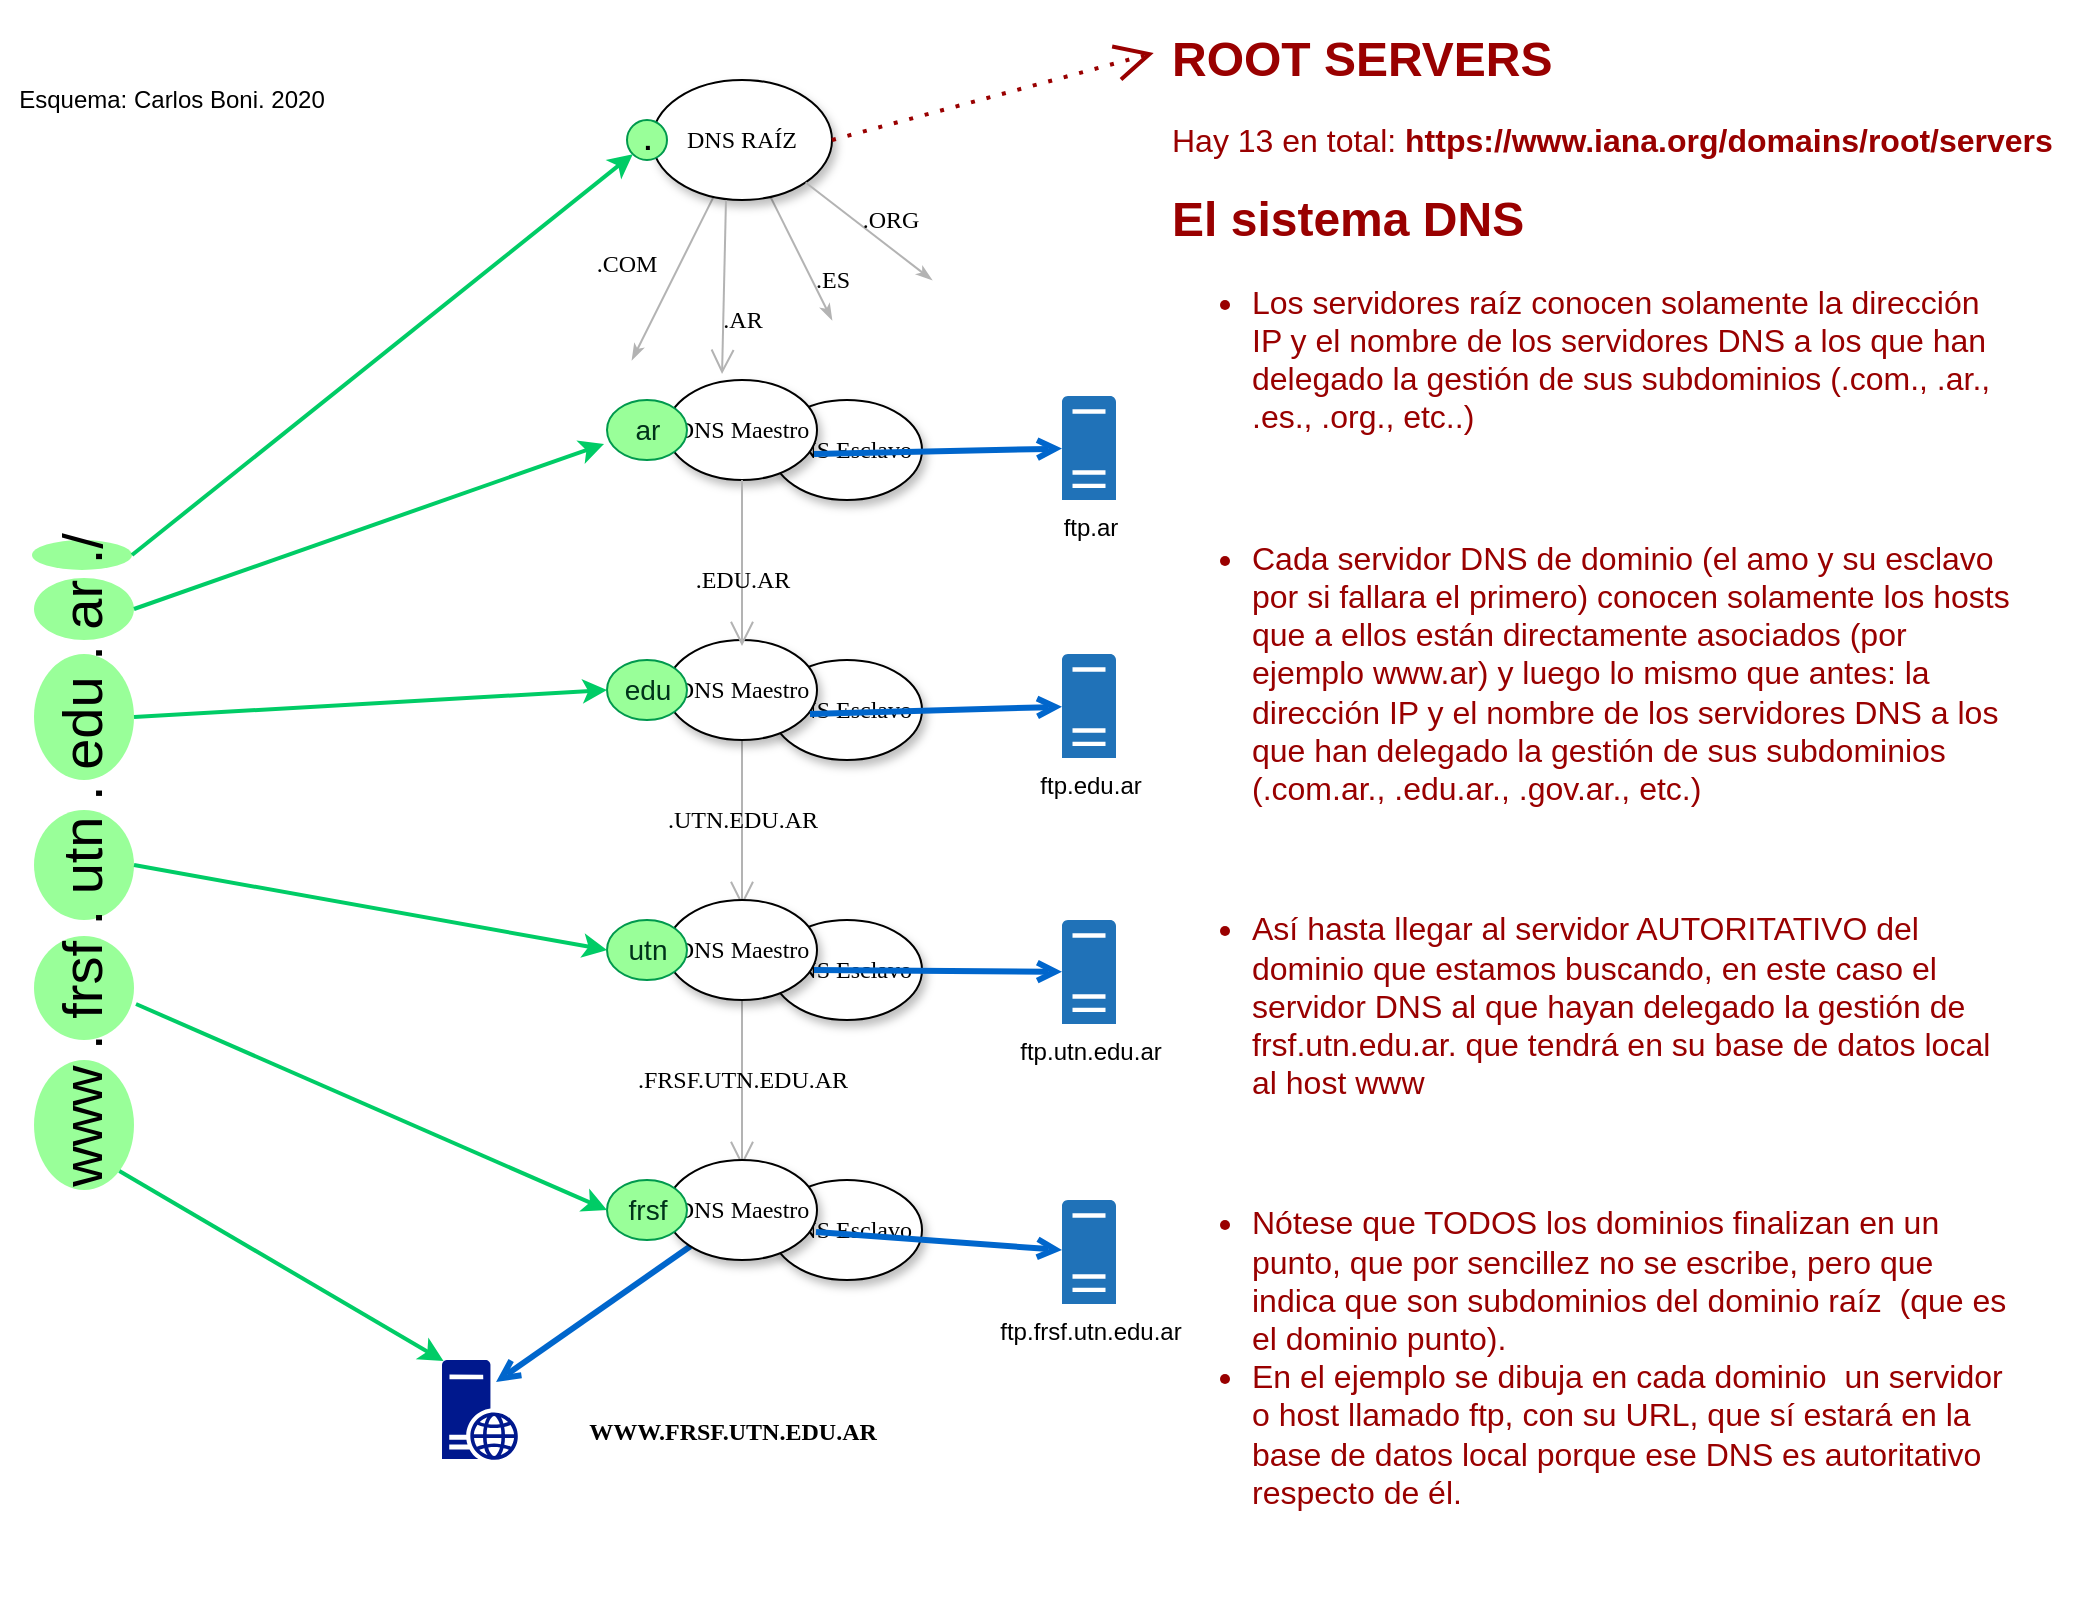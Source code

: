<mxfile version="13.9.9" type="device"><diagram name="Page-1" id="42789a77-a242-8287-6e28-9cd8cfd52e62"><mxGraphModel dx="1086" dy="806" grid="1" gridSize="10" guides="1" tooltips="1" connect="1" arrows="1" fold="1" page="1" pageScale="1" pageWidth="1100" pageHeight="850" background="#ffffff" math="0" shadow="0"><root><mxCell id="0"/><mxCell id="1" parent="0"/><mxCell id="4hHfV5jHh5-MDr5r8shF-9" value="" style="ellipse;whiteSpace=wrap;html=1;fontColor=#990000;fillColor=#99FF99;strokeColor=none;" parent="1" vertex="1"><mxGeometry x="56" y="530" width="50" height="65" as="geometry"/></mxCell><mxCell id="4hHfV5jHh5-MDr5r8shF-8" value="" style="ellipse;whiteSpace=wrap;html=1;fontColor=#990000;fillColor=#99FF99;strokeColor=none;" parent="1" vertex="1"><mxGeometry x="56" y="405" width="50" height="55" as="geometry"/></mxCell><mxCell id="4hHfV5jHh5-MDr5r8shF-7" value="" style="ellipse;whiteSpace=wrap;html=1;fontColor=#990000;fillColor=#99FF99;strokeColor=none;" parent="1" vertex="1"><mxGeometry x="56" y="327" width="50" height="63" as="geometry"/></mxCell><mxCell id="4hHfV5jHh5-MDr5r8shF-6" value="" style="ellipse;whiteSpace=wrap;html=1;fontColor=#990000;fillColor=#99FF99;strokeColor=none;" parent="1" vertex="1"><mxGeometry x="56" y="289" width="50" height="31" as="geometry"/></mxCell><mxCell id="4hHfV5jHh5-MDr5r8shF-1" value="&lt;span&gt;DNS Esclavo&lt;/span&gt;" style="ellipse;whiteSpace=wrap;html=1;rounded=0;shadow=1;comic=0;labelBackgroundColor=none;strokeWidth=1;fontFamily=Verdana;fontSize=12;align=center;" parent="1" vertex="1"><mxGeometry x="425" y="200" width="75" height="50" as="geometry"/></mxCell><mxCell id="1ea317790d2ca983-13" value=".COM" style="edgeStyle=none;rounded=1;html=1;labelBackgroundColor=none;startArrow=none;startFill=0;startSize=5;endArrow=classicThin;endFill=1;endSize=5;jettySize=auto;orthogonalLoop=1;strokeColor=#B3B3B3;strokeWidth=1;fontFamily=Verdana;fontSize=12" parent="1" source="1ea317790d2ca983-1" edge="1"><mxGeometry x="0.086" y="-24" relative="1" as="geometry"><mxPoint x="355" y="180" as="targetPoint"/><mxPoint as="offset"/></mxGeometry></mxCell><mxCell id="1ea317790d2ca983-14" value=".ES" style="edgeStyle=none;rounded=1;html=1;labelBackgroundColor=none;startArrow=none;startFill=0;startSize=5;endArrow=classicThin;endFill=1;endSize=5;jettySize=auto;orthogonalLoop=1;strokeColor=#B3B3B3;strokeWidth=1;fontFamily=Verdana;fontSize=12" parent="1" source="1ea317790d2ca983-1" edge="1"><mxGeometry x="0.48" y="9" relative="1" as="geometry"><mxPoint x="455" y="160" as="targetPoint"/><mxPoint as="offset"/></mxGeometry></mxCell><mxCell id="1ea317790d2ca983-1" value="&lt;span&gt;DNS RAÍZ&lt;/span&gt;" style="ellipse;whiteSpace=wrap;html=1;rounded=0;shadow=1;comic=0;labelBackgroundColor=none;strokeWidth=1;fontFamily=Verdana;fontSize=12;align=center;" parent="1" vertex="1"><mxGeometry x="365" y="40" width="90" height="60" as="geometry"/></mxCell><mxCell id="1ea317790d2ca983-2" value="&lt;span&gt;DNS Maestro&lt;/span&gt;" style="ellipse;whiteSpace=wrap;html=1;rounded=0;shadow=1;comic=0;labelBackgroundColor=none;strokeWidth=1;fontFamily=Verdana;fontSize=12;align=center;" parent="1" vertex="1"><mxGeometry x="372.5" y="190" width="75" height="50" as="geometry"/></mxCell><mxCell id="4hHfV5jHh5-MDr5r8shF-2" value=".AR" style="edgeStyle=none;rounded=1;html=1;labelBackgroundColor=none;startArrow=none;startFill=0;startSize=5;endArrow=open;endFill=0;endSize=10;jettySize=auto;orthogonalLoop=1;strokeColor=#B3B3B3;strokeWidth=1;fontFamily=Verdana;fontSize=12;exitX=0.411;exitY=1;exitDx=0;exitDy=0;exitPerimeter=0;entryX=0.367;entryY=-0.06;entryDx=0;entryDy=0;entryPerimeter=0;" parent="1" source="1ea317790d2ca983-1" target="1ea317790d2ca983-2" edge="1"><mxGeometry x="0.374" y="9" relative="1" as="geometry"><mxPoint x="382.01" y="136.08" as="sourcePoint"/><mxPoint x="204.119" y="211.559" as="targetPoint"/><mxPoint as="offset"/></mxGeometry></mxCell><mxCell id="4hHfV5jHh5-MDr5r8shF-3" value="&lt;h1&gt;&lt;span&gt;ROOT SERVERS&lt;/span&gt;&lt;/h1&gt;&lt;h1 style=&quot;font-size: 16px&quot;&gt;&lt;font style=&quot;font-size: 16px&quot;&gt;&lt;span style=&quot;font-weight: normal&quot;&gt;Hay 13 en total:&amp;nbsp;&lt;/span&gt;&lt;/font&gt;https://www.iana.org/domains/root/servers&lt;/h1&gt;" style="text;html=1;strokeColor=none;fillColor=none;spacing=5;spacingTop=-20;whiteSpace=wrap;overflow=hidden;rounded=0;fontColor=#990000;" parent="1" vertex="1"><mxGeometry x="620" y="10" width="460" height="90" as="geometry"/></mxCell><mxCell id="4hHfV5jHh5-MDr5r8shF-4" value="" style="endArrow=open;dashed=1;html=1;dashPattern=1 3;strokeWidth=2;entryX=-0.009;entryY=0.183;entryDx=0;entryDy=0;entryPerimeter=0;exitX=1;exitY=0.5;exitDx=0;exitDy=0;endFill=0;endSize=15;strokeColor=#990000;" parent="1" source="1ea317790d2ca983-1" target="4hHfV5jHh5-MDr5r8shF-3" edge="1"><mxGeometry width="50" height="50" relative="1" as="geometry"><mxPoint x="520" y="430" as="sourcePoint"/><mxPoint x="570" y="380" as="targetPoint"/></mxGeometry></mxCell><mxCell id="4hHfV5jHh5-MDr5r8shF-11" value="" style="ellipse;whiteSpace=wrap;html=1;fontColor=#990000;fillColor=#99FF99;strokeColor=none;" parent="1" vertex="1"><mxGeometry x="55" y="270" width="50" height="15" as="geometry"/></mxCell><mxCell id="4hHfV5jHh5-MDr5r8shF-12" value="" style="ellipse;whiteSpace=wrap;html=1;fontColor=#990000;fillColor=#99FF99;strokeColor=none;" parent="1" vertex="1"><mxGeometry x="56" y="468" width="50" height="52" as="geometry"/></mxCell><mxCell id="4hHfV5jHh5-MDr5r8shF-13" value=".ORG" style="edgeStyle=none;rounded=1;html=1;labelBackgroundColor=none;startArrow=none;startFill=0;startSize=5;endArrow=classicThin;endFill=1;endSize=5;jettySize=auto;orthogonalLoop=1;strokeColor=#B3B3B3;strokeWidth=1;fontFamily=Verdana;fontSize=12;exitX=1;exitY=1;exitDx=0;exitDy=0;" parent="1" source="1ea317790d2ca983-1" edge="1"><mxGeometry x="0.144" y="12" relative="1" as="geometry"><mxPoint x="434.23" y="108.46" as="sourcePoint"/><mxPoint x="505" y="140" as="targetPoint"/><mxPoint x="-1" as="offset"/></mxGeometry></mxCell><mxCell id="4hHfV5jHh5-MDr5r8shF-19" value="&lt;font style=&quot;font-size: 14px&quot; color=&quot;#00331a&quot;&gt;ar&lt;/font&gt;" style="ellipse;whiteSpace=wrap;html=1;fillColor=#99FF99;fontColor=#990000;strokeColor=#00994D;" parent="1" vertex="1"><mxGeometry x="342.5" y="200" width="40" height="30" as="geometry"/></mxCell><mxCell id="4hHfV5jHh5-MDr5r8shF-20" value="&lt;b&gt;&lt;font color=&quot;#000000&quot; style=&quot;font-size: 14px&quot;&gt;.&lt;/font&gt;&lt;/b&gt;" style="ellipse;whiteSpace=wrap;html=1;fillColor=#99FF99;fontColor=#990000;strokeColor=#00994D;" parent="1" vertex="1"><mxGeometry x="352.5" y="60" width="20" height="20" as="geometry"/></mxCell><mxCell id="4hHfV5jHh5-MDr5r8shF-24" value="&lt;span&gt;DNS Esclavo&lt;/span&gt;" style="ellipse;whiteSpace=wrap;html=1;rounded=0;shadow=1;comic=0;labelBackgroundColor=none;strokeWidth=1;fontFamily=Verdana;fontSize=12;align=center;" parent="1" vertex="1"><mxGeometry x="425" y="330" width="75" height="50" as="geometry"/></mxCell><mxCell id="4hHfV5jHh5-MDr5r8shF-25" value=".UTN.EDU.AR" style="edgeStyle=none;rounded=1;html=1;labelBackgroundColor=none;startArrow=none;startFill=0;startSize=5;endArrow=open;endFill=0;endSize=10;jettySize=auto;orthogonalLoop=1;strokeColor=#B3B3B3;strokeWidth=1;fontFamily=Verdana;fontSize=12" parent="1" source="4hHfV5jHh5-MDr5r8shF-26" edge="1"><mxGeometry x="-0.036" relative="1" as="geometry"><mxPoint x="410" y="453" as="targetPoint"/><mxPoint as="offset"/></mxGeometry></mxCell><mxCell id="4hHfV5jHh5-MDr5r8shF-26" value="&lt;span&gt;DNS Maestro&lt;/span&gt;" style="ellipse;whiteSpace=wrap;html=1;rounded=0;shadow=1;comic=0;labelBackgroundColor=none;strokeWidth=1;fontFamily=Verdana;fontSize=12;align=center;" parent="1" vertex="1"><mxGeometry x="372.5" y="320" width="75" height="50" as="geometry"/></mxCell><mxCell id="4hHfV5jHh5-MDr5r8shF-27" value="&lt;font style=&quot;font-size: 14px&quot; color=&quot;#00331a&quot;&gt;edu&lt;/font&gt;" style="ellipse;whiteSpace=wrap;html=1;fillColor=#99FF99;fontColor=#990000;strokeColor=#00994D;" parent="1" vertex="1"><mxGeometry x="342.5" y="330" width="40" height="30" as="geometry"/></mxCell><mxCell id="4hHfV5jHh5-MDr5r8shF-28" value="&lt;span&gt;DNS Esclavo&lt;/span&gt;" style="ellipse;whiteSpace=wrap;html=1;rounded=0;shadow=1;comic=0;labelBackgroundColor=none;strokeWidth=1;fontFamily=Verdana;fontSize=12;align=center;" parent="1" vertex="1"><mxGeometry x="425" y="460" width="75" height="50" as="geometry"/></mxCell><mxCell id="4hHfV5jHh5-MDr5r8shF-29" value=".FRSF.UTN.EDU.AR" style="edgeStyle=none;rounded=1;html=1;labelBackgroundColor=none;startArrow=none;startFill=0;startSize=5;endArrow=open;endFill=0;endSize=10;jettySize=auto;orthogonalLoop=1;strokeColor=#B3B3B3;strokeWidth=1;fontFamily=Verdana;fontSize=12" parent="1" source="4hHfV5jHh5-MDr5r8shF-30" edge="1"><mxGeometry x="-0.036" relative="1" as="geometry"><mxPoint x="410" y="583" as="targetPoint"/><mxPoint as="offset"/></mxGeometry></mxCell><mxCell id="4hHfV5jHh5-MDr5r8shF-30" value="&lt;span&gt;DNS Maestro&lt;/span&gt;" style="ellipse;whiteSpace=wrap;html=1;rounded=0;shadow=1;comic=0;labelBackgroundColor=none;strokeWidth=1;fontFamily=Verdana;fontSize=12;align=center;" parent="1" vertex="1"><mxGeometry x="372.5" y="450" width="75" height="50" as="geometry"/></mxCell><mxCell id="4hHfV5jHh5-MDr5r8shF-31" value="&lt;font style=&quot;font-size: 14px&quot; color=&quot;#00331a&quot;&gt;utn&lt;/font&gt;" style="ellipse;whiteSpace=wrap;html=1;fillColor=#99FF99;fontColor=#990000;strokeColor=#00994D;" parent="1" vertex="1"><mxGeometry x="342.5" y="460" width="40" height="30" as="geometry"/></mxCell><mxCell id="4hHfV5jHh5-MDr5r8shF-32" value="&lt;span&gt;DNS Esclavo&lt;/span&gt;" style="ellipse;whiteSpace=wrap;html=1;rounded=0;shadow=1;comic=0;labelBackgroundColor=none;strokeWidth=1;fontFamily=Verdana;fontSize=12;align=center;" parent="1" vertex="1"><mxGeometry x="425" y="590" width="75" height="50" as="geometry"/></mxCell><mxCell id="4hHfV5jHh5-MDr5r8shF-33" value="&lt;b&gt;WWW.FRSF.UTN.EDU.AR&lt;/b&gt;" style="edgeStyle=none;rounded=1;html=1;labelBackgroundColor=none;startArrow=none;startFill=0;startSize=5;endArrow=open;endFill=0;endSize=6;jettySize=auto;orthogonalLoop=1;strokeWidth=3;fontFamily=Verdana;fontSize=12;entryX=0.711;entryY=0.22;entryDx=0;entryDy=0;entryPerimeter=0;strokeColor=#0066CC;" parent="1" source="4hHfV5jHh5-MDr5r8shF-34" target="4hHfV5jHh5-MDr5r8shF-36" edge="1"><mxGeometry x="-0.402" y="87" relative="1" as="geometry"><mxPoint x="625" y="610" as="targetPoint"/><mxPoint y="1" as="offset"/></mxGeometry></mxCell><mxCell id="4hHfV5jHh5-MDr5r8shF-34" value="&lt;span&gt;DNS Maestro&lt;/span&gt;" style="ellipse;whiteSpace=wrap;html=1;rounded=0;shadow=1;comic=0;labelBackgroundColor=none;strokeWidth=1;fontFamily=Verdana;fontSize=12;align=center;" parent="1" vertex="1"><mxGeometry x="372.5" y="580" width="75" height="50" as="geometry"/></mxCell><mxCell id="4hHfV5jHh5-MDr5r8shF-35" value="&lt;font style=&quot;font-size: 14px&quot; color=&quot;#00331a&quot;&gt;frsf&lt;/font&gt;" style="ellipse;whiteSpace=wrap;html=1;fillColor=#99FF99;fontColor=#990000;strokeColor=#00994D;" parent="1" vertex="1"><mxGeometry x="342.5" y="590" width="40" height="30" as="geometry"/></mxCell><mxCell id="4hHfV5jHh5-MDr5r8shF-36" value="" style="aspect=fixed;pointerEvents=1;shadow=0;dashed=0;html=1;strokeColor=none;labelPosition=center;verticalLabelPosition=bottom;verticalAlign=top;align=center;fillColor=#00188D;shape=mxgraph.mscae.enterprise.web_server;fontColor=#990000;" parent="1" vertex="1"><mxGeometry x="260" y="680" width="38" height="50" as="geometry"/></mxCell><mxCell id="4hHfV5jHh5-MDr5r8shF-37" value="" style="endArrow=classic;html=1;fontColor=#990000;exitX=1;exitY=0.5;exitDx=0;exitDy=0;entryX=0;entryY=1;entryDx=0;entryDy=0;strokeWidth=2;strokeColor=#00CC66;" parent="1" source="4hHfV5jHh5-MDr5r8shF-11" target="4hHfV5jHh5-MDr5r8shF-20" edge="1"><mxGeometry width="50" height="50" relative="1" as="geometry"><mxPoint x="435" y="400" as="sourcePoint"/><mxPoint x="485" y="350" as="targetPoint"/></mxGeometry></mxCell><mxCell id="4hHfV5jHh5-MDr5r8shF-38" value="" style="endArrow=classic;html=1;fontColor=#990000;exitX=1;exitY=0.5;exitDx=0;exitDy=0;entryX=-0.037;entryY=0.733;entryDx=0;entryDy=0;strokeWidth=2;strokeColor=#00CC66;entryPerimeter=0;" parent="1" source="4hHfV5jHh5-MDr5r8shF-6" target="4hHfV5jHh5-MDr5r8shF-19" edge="1"><mxGeometry width="50" height="50" relative="1" as="geometry"><mxPoint x="115" y="287.5" as="sourcePoint"/><mxPoint x="365.429" y="87.071" as="targetPoint"/></mxGeometry></mxCell><mxCell id="4hHfV5jHh5-MDr5r8shF-39" value="" style="endArrow=classic;html=1;fontColor=#990000;exitX=1;exitY=0.5;exitDx=0;exitDy=0;entryX=0;entryY=0.5;entryDx=0;entryDy=0;strokeWidth=2;strokeColor=#00CC66;" parent="1" source="4hHfV5jHh5-MDr5r8shF-7" target="4hHfV5jHh5-MDr5r8shF-27" edge="1"><mxGeometry width="50" height="50" relative="1" as="geometry"><mxPoint x="116" y="314.5" as="sourcePoint"/><mxPoint x="351.02" y="231.99" as="targetPoint"/></mxGeometry></mxCell><mxCell id="4hHfV5jHh5-MDr5r8shF-40" value="" style="endArrow=classic;html=1;fontColor=#990000;exitX=1;exitY=0.5;exitDx=0;exitDy=0;entryX=0;entryY=0.5;entryDx=0;entryDy=0;strokeWidth=2;strokeColor=#00CC66;" parent="1" source="4hHfV5jHh5-MDr5r8shF-8" target="4hHfV5jHh5-MDr5r8shF-31" edge="1"><mxGeometry width="50" height="50" relative="1" as="geometry"><mxPoint x="116" y="368.5" as="sourcePoint"/><mxPoint x="352.5" y="355" as="targetPoint"/></mxGeometry></mxCell><mxCell id="4hHfV5jHh5-MDr5r8shF-41" value="" style="endArrow=classic;html=1;fontColor=#990000;exitX=1.02;exitY=0.654;exitDx=0;exitDy=0;entryX=0;entryY=0.5;entryDx=0;entryDy=0;strokeWidth=2;strokeColor=#00CC66;exitPerimeter=0;" parent="1" source="4hHfV5jHh5-MDr5r8shF-12" target="4hHfV5jHh5-MDr5r8shF-35" edge="1"><mxGeometry width="50" height="50" relative="1" as="geometry"><mxPoint x="116" y="442.5" as="sourcePoint"/><mxPoint x="352.5" y="485" as="targetPoint"/></mxGeometry></mxCell><mxCell id="4hHfV5jHh5-MDr5r8shF-42" value="" style="endArrow=classic;html=1;fontColor=#990000;exitX=1;exitY=1;exitDx=0;exitDy=0;entryX=0.02;entryY=0.01;entryDx=0;entryDy=0;strokeWidth=2;strokeColor=#00CC66;entryPerimeter=0;" parent="1" source="4hHfV5jHh5-MDr5r8shF-9" target="4hHfV5jHh5-MDr5r8shF-36" edge="1"><mxGeometry width="50" height="50" relative="1" as="geometry"><mxPoint x="117" y="512.008" as="sourcePoint"/><mxPoint x="352.5" y="615" as="targetPoint"/></mxGeometry></mxCell><mxCell id="4hHfV5jHh5-MDr5r8shF-5" value="&lt;font style=&quot;font-size: 28px&quot;&gt;www . frsf . utn . edu . ar ./&lt;/font&gt;" style="text;html=1;align=center;verticalAlign=middle;whiteSpace=wrap;rounded=0;rotation=-90;" parent="1" vertex="1"><mxGeometry x="-100" y="390" width="360" height="80" as="geometry"/></mxCell><mxCell id="4hHfV5jHh5-MDr5r8shF-43" value="&lt;h1&gt;El sistema DNS&lt;/h1&gt;&lt;p style=&quot;font-size: 17px&quot;&gt;&lt;/p&gt;&lt;ul style=&quot;font-size: 16px&quot;&gt;&lt;li&gt;&lt;font style=&quot;font-size: 16px&quot;&gt;Los servidores raíz conocen solamente la dirección IP y el nombre de los servidores DNS a los que han delegado la gestión de sus subdominios (.com., .ar., .es., .org., etc..)&lt;/font&gt;&lt;/li&gt;&lt;/ul&gt;&lt;font style=&quot;font-size: 16px&quot;&gt;&lt;br&gt;&lt;/font&gt;&lt;ul style=&quot;font-size: 16px&quot;&gt;&lt;li&gt;&lt;font style=&quot;font-size: 16px&quot;&gt;Cada servidor DNS de dominio (el amo y su esclavo por si fallara el primero) conocen solamente los hosts que a ellos están directamente asociados (por ejemplo www.ar) y luego lo mismo que antes: la dirección IP y el nombre de los servidores DNS a los que han delegado la gestión de sus subdominios (.com.ar., .edu.ar., .gov.ar., etc.)&lt;/font&gt;&lt;/li&gt;&lt;/ul&gt;&lt;font style=&quot;font-size: 16px&quot;&gt;&lt;br&gt;&lt;/font&gt;&lt;ul style=&quot;font-size: 16px&quot;&gt;&lt;li&gt;&lt;font style=&quot;font-size: 16px&quot;&gt;Así hasta llegar al servidor AUTORITATIVO del dominio que estamos buscando, en este caso el servidor DNS al que hayan delegado la gestión de frsf.utn.edu.ar. que tendrá en su base de datos local al host www&lt;/font&gt;&lt;/li&gt;&lt;/ul&gt;&lt;font style=&quot;font-size: 16px&quot;&gt;&lt;br&gt;&lt;/font&gt;&lt;ul style=&quot;font-size: 16px&quot;&gt;&lt;li&gt;&lt;font style=&quot;font-size: 16px&quot;&gt;Nótese que TODOS los dominios finalizan en un punto, que por sencillez no se escribe, pero que indica que son subdominios del dominio raíz&amp;nbsp; (que es el dominio punto).&lt;/font&gt;&lt;/li&gt;&lt;li&gt;&lt;span style=&quot;font-size: 16px&quot;&gt;En el ejemplo se dibuja en cada dominio&amp;nbsp; un servidor o host llamado ftp, con su URL, que sí estará en la base de datos local porque ese DNS es autoritativo respecto de él.&lt;/span&gt;&lt;/li&gt;&lt;/ul&gt;&lt;p&gt;&lt;/p&gt;" style="text;html=1;strokeColor=none;fillColor=none;spacing=5;spacingTop=-20;whiteSpace=wrap;overflow=hidden;rounded=0;fontColor=#990000;" parent="1" vertex="1"><mxGeometry x="620" y="90" width="430" height="720" as="geometry"/></mxCell><mxCell id="cfwYla0WKhvTu-ETgsU8-1" value="ftp.ar" style="pointerEvents=1;shadow=0;dashed=0;html=1;strokeColor=none;labelPosition=center;verticalLabelPosition=bottom;verticalAlign=top;outlineConnect=0;align=center;shape=mxgraph.office.servers.physical_host;fillColor=#2072B8;" vertex="1" parent="1"><mxGeometry x="570" y="198" width="27" height="52" as="geometry"/></mxCell><mxCell id="cfwYla0WKhvTu-ETgsU8-3" value="ftp.edu.ar" style="pointerEvents=1;shadow=0;dashed=0;html=1;strokeColor=none;labelPosition=center;verticalLabelPosition=bottom;verticalAlign=top;outlineConnect=0;align=center;shape=mxgraph.office.servers.physical_host;fillColor=#2072B8;" vertex="1" parent="1"><mxGeometry x="570" y="327" width="27" height="52" as="geometry"/></mxCell><mxCell id="cfwYla0WKhvTu-ETgsU8-4" value="ftp.utn.edu.ar" style="pointerEvents=1;shadow=0;dashed=0;html=1;strokeColor=none;labelPosition=center;verticalLabelPosition=bottom;verticalAlign=top;outlineConnect=0;align=center;shape=mxgraph.office.servers.physical_host;fillColor=#2072B8;" vertex="1" parent="1"><mxGeometry x="570" y="460" width="27" height="52" as="geometry"/></mxCell><mxCell id="cfwYla0WKhvTu-ETgsU8-5" value="ftp.frsf.utn.edu.ar" style="pointerEvents=1;shadow=0;dashed=0;html=1;strokeColor=none;labelPosition=center;verticalLabelPosition=bottom;verticalAlign=top;outlineConnect=0;align=center;shape=mxgraph.office.servers.physical_host;fillColor=#2072B8;" vertex="1" parent="1"><mxGeometry x="570" y="600" width="27" height="52" as="geometry"/></mxCell><mxCell id="cfwYla0WKhvTu-ETgsU8-7" value="" style="endArrow=open;html=1;strokeColor=#0066CC;strokeWidth=3;exitX=0.98;exitY=0.74;exitDx=0;exitDy=0;exitPerimeter=0;endFill=0;" edge="1" parent="1" source="1ea317790d2ca983-2" target="cfwYla0WKhvTu-ETgsU8-1"><mxGeometry width="50" height="50" relative="1" as="geometry"><mxPoint x="520" y="440" as="sourcePoint"/><mxPoint x="570" y="390" as="targetPoint"/></mxGeometry></mxCell><mxCell id="cfwYla0WKhvTu-ETgsU8-8" value="" style="endArrow=open;html=1;strokeColor=#0066CC;strokeWidth=3;exitX=0.953;exitY=0.74;exitDx=0;exitDy=0;exitPerimeter=0;endFill=0;" edge="1" parent="1" source="4hHfV5jHh5-MDr5r8shF-26" target="cfwYla0WKhvTu-ETgsU8-3"><mxGeometry width="50" height="50" relative="1" as="geometry"><mxPoint x="520" y="440" as="sourcePoint"/><mxPoint x="570" y="390" as="targetPoint"/></mxGeometry></mxCell><mxCell id="cfwYla0WKhvTu-ETgsU8-9" value="" style="endArrow=open;html=1;strokeColor=#0066CC;strokeWidth=3;exitX=0.98;exitY=0.7;exitDx=0;exitDy=0;exitPerimeter=0;endFill=0;" edge="1" parent="1" source="4hHfV5jHh5-MDr5r8shF-30" target="cfwYla0WKhvTu-ETgsU8-4"><mxGeometry width="50" height="50" relative="1" as="geometry"><mxPoint x="520" y="440" as="sourcePoint"/><mxPoint x="570" y="390" as="targetPoint"/></mxGeometry></mxCell><mxCell id="cfwYla0WKhvTu-ETgsU8-10" value="" style="endArrow=open;html=1;strokeColor=#0066CC;strokeWidth=3;exitX=0.993;exitY=0.72;exitDx=0;exitDy=0;exitPerimeter=0;endFill=0;" edge="1" parent="1" source="4hHfV5jHh5-MDr5r8shF-34" target="cfwYla0WKhvTu-ETgsU8-5"><mxGeometry width="50" height="50" relative="1" as="geometry"><mxPoint x="520" y="440" as="sourcePoint"/><mxPoint x="570" y="390" as="targetPoint"/></mxGeometry></mxCell><mxCell id="1ea317790d2ca983-21" value=".EDU.AR" style="edgeStyle=none;rounded=1;html=1;labelBackgroundColor=none;startArrow=none;startFill=0;startSize=5;endArrow=open;endFill=0;endSize=10;jettySize=auto;orthogonalLoop=1;strokeColor=#B3B3B3;strokeWidth=1;fontFamily=Verdana;fontSize=12" parent="1" source="1ea317790d2ca983-2" edge="1"><mxGeometry x="0.205" relative="1" as="geometry"><mxPoint x="410" y="323" as="targetPoint"/><mxPoint as="offset"/></mxGeometry></mxCell><mxCell id="cfwYla0WKhvTu-ETgsU8-12" value="Esquema: Carlos Boni. 2020" style="text;html=1;strokeColor=none;fillColor=none;align=center;verticalAlign=middle;whiteSpace=wrap;rounded=0;" vertex="1" parent="1"><mxGeometry x="40" y="40" width="170" height="20" as="geometry"/></mxCell></root></mxGraphModel></diagram></mxfile>